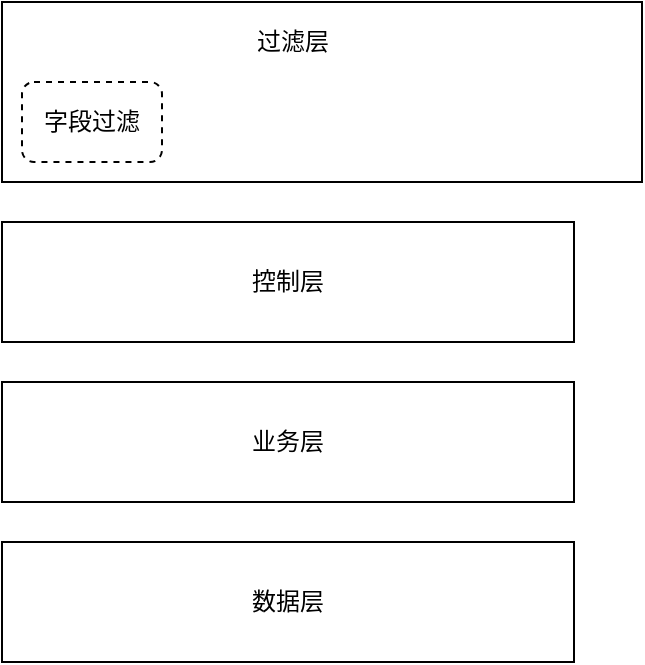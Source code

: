 <mxfile version="14.6.12" type="github">
  <diagram id="ABEOSID_SHD5qHv0914J" name="第 1 页">
    <mxGraphModel dx="1127" dy="771" grid="1" gridSize="10" guides="1" tooltips="1" connect="1" arrows="1" fold="1" page="1" pageScale="1" pageWidth="827" pageHeight="1169" math="0" shadow="0">
      <root>
        <mxCell id="0" />
        <mxCell id="1" parent="0" />
        <mxCell id="ohyRv_92SgE4qDxSToRl-1" value="控制层" style="rounded=0;whiteSpace=wrap;html=1;" vertex="1" parent="1">
          <mxGeometry x="240" y="200" width="286" height="60" as="geometry" />
        </mxCell>
        <mxCell id="ohyRv_92SgE4qDxSToRl-2" value="业务层" style="rounded=0;whiteSpace=wrap;html=1;" vertex="1" parent="1">
          <mxGeometry x="240" y="280" width="286" height="60" as="geometry" />
        </mxCell>
        <mxCell id="ohyRv_92SgE4qDxSToRl-14" value="数据层" style="rounded=0;whiteSpace=wrap;html=1;" vertex="1" parent="1">
          <mxGeometry x="240" y="360" width="286" height="60" as="geometry" />
        </mxCell>
        <mxCell id="ohyRv_92SgE4qDxSToRl-15" value="" style="rounded=0;whiteSpace=wrap;html=1;" vertex="1" parent="1">
          <mxGeometry x="240" y="90" width="320" height="90" as="geometry" />
        </mxCell>
        <mxCell id="ohyRv_92SgE4qDxSToRl-16" value="字段过滤" style="rounded=1;whiteSpace=wrap;html=1;dashed=1;" vertex="1" parent="1">
          <mxGeometry x="250" y="130" width="70" height="40" as="geometry" />
        </mxCell>
        <mxCell id="ohyRv_92SgE4qDxSToRl-17" value="过滤层" style="text;html=1;align=center;verticalAlign=middle;resizable=0;points=[];autosize=1;strokeColor=none;" vertex="1" parent="1">
          <mxGeometry x="360" y="100" width="50" height="20" as="geometry" />
        </mxCell>
      </root>
    </mxGraphModel>
  </diagram>
</mxfile>
